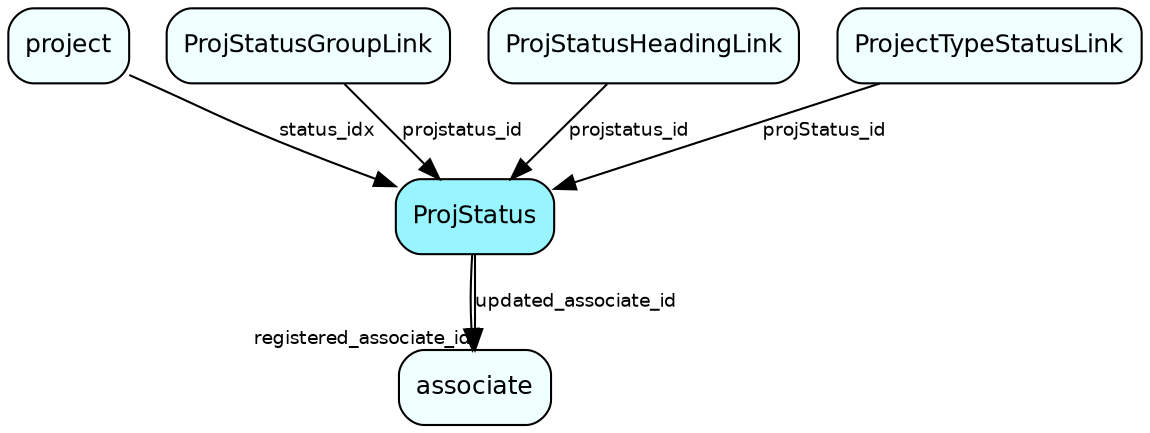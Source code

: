 digraph ProjStatus  {
node [shape = box style="rounded, filled" fontname = "Helvetica" fontsize = "12" ]
edge [fontname = "Helvetica" fontsize = "9"]

ProjStatus[fillcolor = "cadetblue1"]
associate[fillcolor = "azure1"]
project[fillcolor = "azure1"]
ProjStatusGroupLink[fillcolor = "azure1"]
ProjStatusHeadingLink[fillcolor = "azure1"]
ProjectTypeStatusLink[fillcolor = "azure1"]
ProjStatus -> associate [headlabel = "registered_associate_id"]
ProjStatus -> associate [label = "updated_associate_id"]
project -> ProjStatus [label = "status_idx"]
ProjStatusGroupLink -> ProjStatus [label = "projstatus_id"]
ProjStatusHeadingLink -> ProjStatus [label = "projstatus_id"]
ProjectTypeStatusLink -> ProjStatus [label = "projStatus_id"]
}
